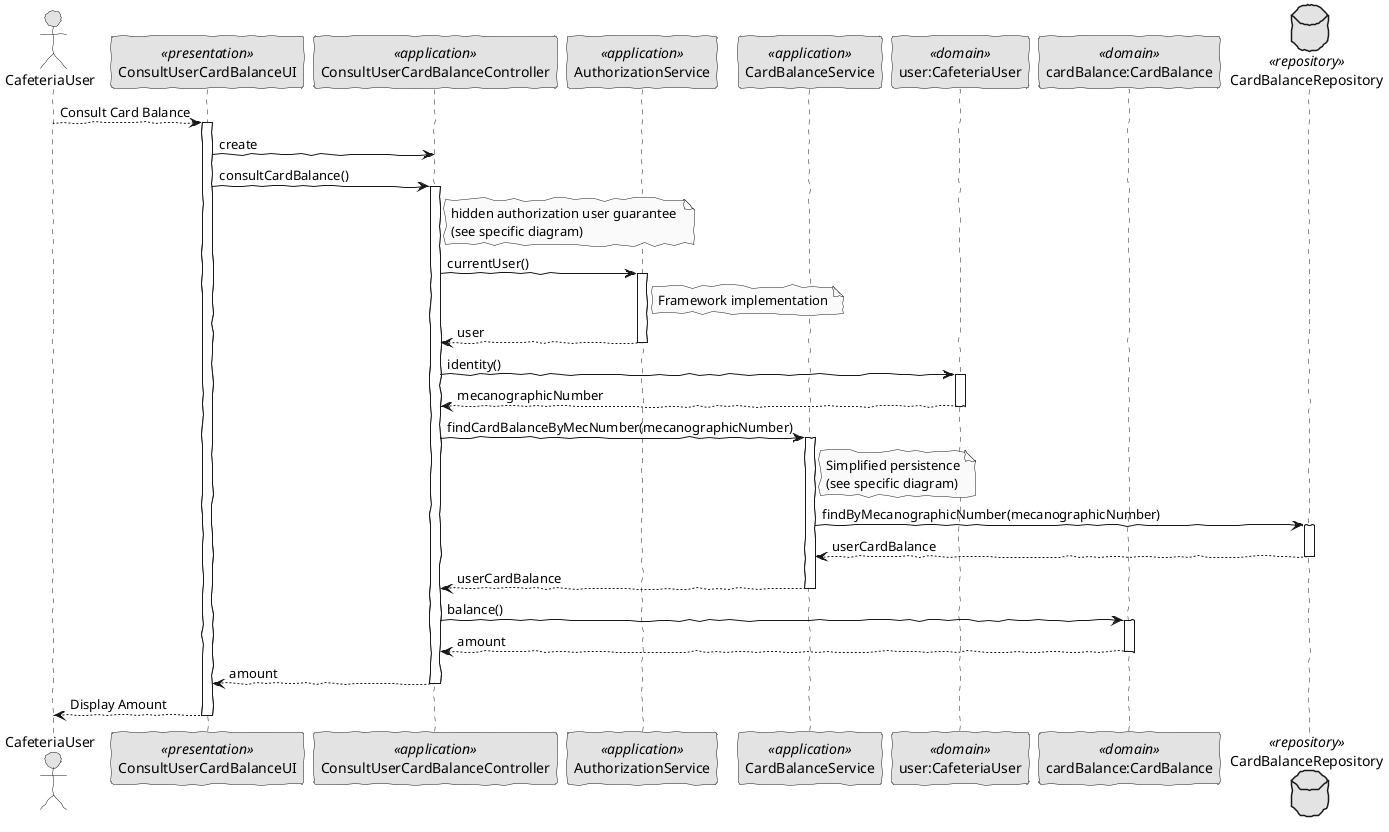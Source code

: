 @startuml
skinparam handwritten true
skinparam monochrome true
skinparam packageStyle rect
skinparam defaultFontName FG Virgil
skinparam shadowing false

actor CafeteriaUser as Actor
participant ConsultUserCardBalanceUI as UI <<presentation>>
participant ConsultUserCardBalanceController as Controller <<application>>
participant AuthorizationService as authSvc <<application>>
participant CardBalanceService as cardSvc <<application>>
participant "user:CafeteriaUser" as userDomain <<domain>>
participant "cardBalance:CardBalance" as Domain <<domain>>
database CardBalanceRepository as cardRepository <<repository>>

Actor --> UI: Consult Card Balance
activate UI
    UI -> Controller: create

    UI -> Controller: consultCardBalance()
    activate Controller

        note right of Controller : hidden authorization user guarantee \n(see specific diagram)

            Controller -> authSvc: currentUser()
            activate authSvc

            note right of authSvc : Framework implementation

            authSvc --> Controller : user
            deactivate authSvc

            Controller -> userDomain: identity()
            activate userDomain

            userDomain --> Controller : mecanographicNumber
            deactivate userDomain

        Controller -> cardSvc: findCardBalanceByMecNumber(mecanographicNumber)
        activate cardSvc

            note right of cardSvc : Simplified persistence\n(see specific diagram)

            cardSvc -> cardRepository: findByMecanographicNumber(mecanographicNumber)
            activate cardRepository

            cardRepository --> cardSvc: userCardBalance
            deactivate cardRepository

        cardSvc --> Controller: userCardBalance
        deactivate cardSvc

        Controller -> Domain: balance()
        activate Domain

        Domain --> Controller: amount
        deactivate Domain

    Controller-->UI: amount
    deactivate Controller

UI-->Actor: Display Amount
deactivate UI
@enduml
